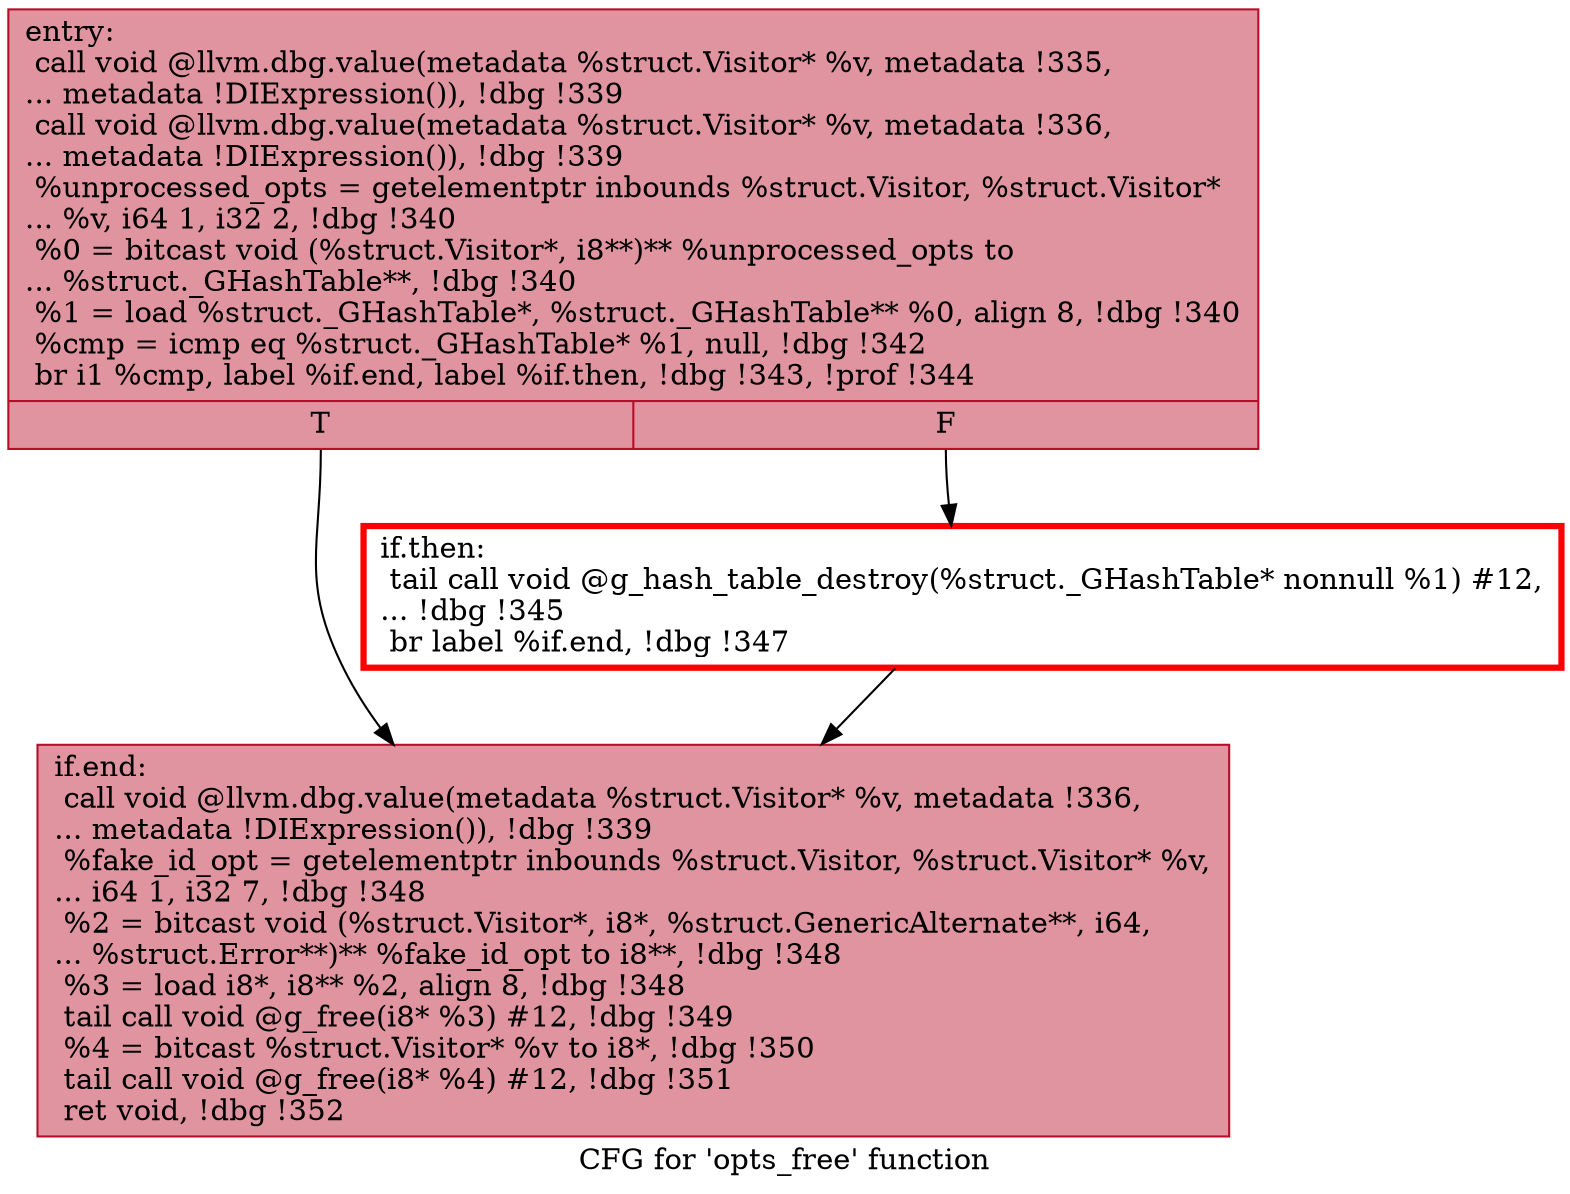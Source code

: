 digraph "CFG for 'opts_free' function" {
	label="CFG for 'opts_free' function";

	Node0x557d8272ab10 [shape=record,color="#b70d28ff", style=filled, fillcolor="#b70d2870",label="{entry:\l  call void @llvm.dbg.value(metadata %struct.Visitor* %v, metadata !335,\l... metadata !DIExpression()), !dbg !339\l  call void @llvm.dbg.value(metadata %struct.Visitor* %v, metadata !336,\l... metadata !DIExpression()), !dbg !339\l  %unprocessed_opts = getelementptr inbounds %struct.Visitor, %struct.Visitor*\l... %v, i64 1, i32 2, !dbg !340\l  %0 = bitcast void (%struct.Visitor*, i8**)** %unprocessed_opts to\l... %struct._GHashTable**, !dbg !340\l  %1 = load %struct._GHashTable*, %struct._GHashTable** %0, align 8, !dbg !340\l  %cmp = icmp eq %struct._GHashTable* %1, null, !dbg !342\l  br i1 %cmp, label %if.end, label %if.then, !dbg !343, !prof !344\l|{<s0>T|<s1>F}}"];
	Node0x557d8272ab10:s0 -> Node0x557d827585f0;
	Node0x557d8272ab10:s1 -> Node0x557d827585a0;
	Node0x557d827585a0 [shape=record,penwidth=3.0, color="red",label="{if.then:                                          \l  tail call void @g_hash_table_destroy(%struct._GHashTable* nonnull %1) #12,\l... !dbg !345\l  br label %if.end, !dbg !347\l}"];
	Node0x557d827585a0 -> Node0x557d827585f0;
	Node0x557d827585f0 [shape=record,color="#b70d28ff", style=filled, fillcolor="#b70d2870",label="{if.end:                                           \l  call void @llvm.dbg.value(metadata %struct.Visitor* %v, metadata !336,\l... metadata !DIExpression()), !dbg !339\l  %fake_id_opt = getelementptr inbounds %struct.Visitor, %struct.Visitor* %v,\l... i64 1, i32 7, !dbg !348\l  %2 = bitcast void (%struct.Visitor*, i8*, %struct.GenericAlternate**, i64,\l... %struct.Error**)** %fake_id_opt to i8**, !dbg !348\l  %3 = load i8*, i8** %2, align 8, !dbg !348\l  tail call void @g_free(i8* %3) #12, !dbg !349\l  %4 = bitcast %struct.Visitor* %v to i8*, !dbg !350\l  tail call void @g_free(i8* %4) #12, !dbg !351\l  ret void, !dbg !352\l}"];
}
